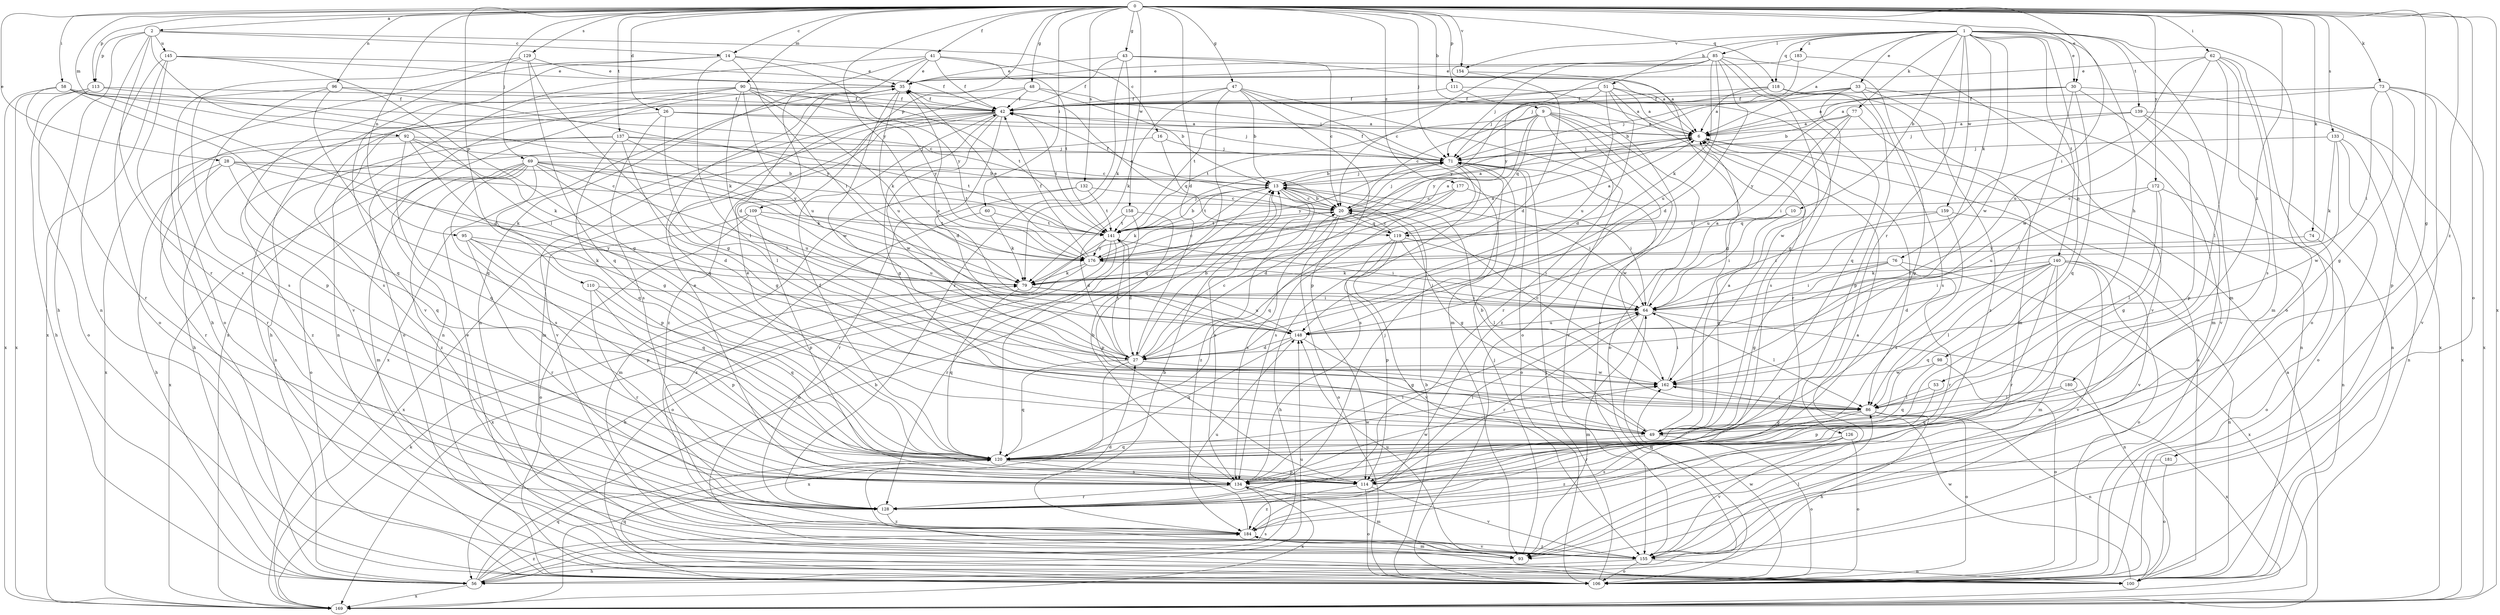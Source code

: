 strict digraph  {
0;
1;
2;
6;
9;
10;
13;
14;
16;
20;
26;
27;
28;
30;
33;
35;
41;
42;
43;
47;
48;
49;
51;
53;
56;
58;
60;
62;
64;
69;
71;
73;
74;
76;
77;
79;
85;
86;
90;
92;
93;
95;
96;
98;
100;
106;
109;
110;
111;
113;
114;
118;
119;
120;
126;
128;
129;
132;
133;
134;
137;
139;
140;
141;
145;
148;
154;
155;
158;
159;
162;
169;
172;
176;
177;
180;
181;
183;
184;
0 -> 2  [label=a];
0 -> 9  [label=b];
0 -> 14  [label=c];
0 -> 26  [label=d];
0 -> 27  [label=d];
0 -> 28  [label=e];
0 -> 30  [label=e];
0 -> 41  [label=f];
0 -> 43  [label=g];
0 -> 47  [label=g];
0 -> 48  [label=g];
0 -> 49  [label=g];
0 -> 58  [label=i];
0 -> 60  [label=i];
0 -> 62  [label=i];
0 -> 64  [label=i];
0 -> 69  [label=j];
0 -> 71  [label=j];
0 -> 73  [label=k];
0 -> 74  [label=k];
0 -> 90  [label=m];
0 -> 92  [label=m];
0 -> 95  [label=n];
0 -> 96  [label=n];
0 -> 106  [label=o];
0 -> 109  [label=p];
0 -> 110  [label=p];
0 -> 111  [label=p];
0 -> 113  [label=p];
0 -> 118  [label=q];
0 -> 129  [label=s];
0 -> 132  [label=s];
0 -> 133  [label=s];
0 -> 137  [label=t];
0 -> 154  [label=v];
0 -> 158  [label=w];
0 -> 169  [label=x];
0 -> 172  [label=y];
0 -> 176  [label=y];
0 -> 177  [label=z];
0 -> 180  [label=z];
0 -> 181  [label=z];
1 -> 6  [label=a];
1 -> 10  [label=b];
1 -> 30  [label=e];
1 -> 33  [label=e];
1 -> 51  [label=h];
1 -> 53  [label=h];
1 -> 76  [label=k];
1 -> 77  [label=k];
1 -> 85  [label=l];
1 -> 93  [label=m];
1 -> 98  [label=n];
1 -> 106  [label=o];
1 -> 118  [label=q];
1 -> 126  [label=r];
1 -> 139  [label=t];
1 -> 140  [label=t];
1 -> 154  [label=v];
1 -> 159  [label=w];
1 -> 162  [label=w];
1 -> 183  [label=z];
2 -> 14  [label=c];
2 -> 16  [label=c];
2 -> 56  [label=h];
2 -> 86  [label=l];
2 -> 100  [label=n];
2 -> 113  [label=p];
2 -> 128  [label=r];
2 -> 145  [label=u];
6 -> 71  [label=j];
6 -> 86  [label=l];
9 -> 6  [label=a];
9 -> 20  [label=c];
9 -> 106  [label=o];
9 -> 119  [label=q];
9 -> 128  [label=r];
9 -> 141  [label=t];
9 -> 155  [label=v];
9 -> 176  [label=y];
9 -> 184  [label=z];
10 -> 49  [label=g];
10 -> 64  [label=i];
10 -> 119  [label=q];
13 -> 20  [label=c];
13 -> 42  [label=f];
13 -> 64  [label=i];
13 -> 71  [label=j];
13 -> 79  [label=k];
13 -> 134  [label=s];
13 -> 141  [label=t];
13 -> 184  [label=z];
14 -> 35  [label=e];
14 -> 64  [label=i];
14 -> 86  [label=l];
14 -> 106  [label=o];
14 -> 155  [label=v];
14 -> 176  [label=y];
16 -> 71  [label=j];
16 -> 119  [label=q];
16 -> 184  [label=z];
20 -> 6  [label=a];
20 -> 13  [label=b];
20 -> 49  [label=g];
20 -> 71  [label=j];
20 -> 106  [label=o];
20 -> 119  [label=q];
20 -> 134  [label=s];
20 -> 141  [label=t];
26 -> 6  [label=a];
26 -> 56  [label=h];
26 -> 71  [label=j];
26 -> 86  [label=l];
26 -> 134  [label=s];
27 -> 13  [label=b];
27 -> 20  [label=c];
27 -> 120  [label=q];
27 -> 141  [label=t];
27 -> 162  [label=w];
27 -> 169  [label=x];
28 -> 13  [label=b];
28 -> 20  [label=c];
28 -> 56  [label=h];
28 -> 79  [label=k];
28 -> 120  [label=q];
28 -> 128  [label=r];
30 -> 6  [label=a];
30 -> 13  [label=b];
30 -> 42  [label=f];
30 -> 86  [label=l];
30 -> 93  [label=m];
30 -> 120  [label=q];
30 -> 169  [label=x];
33 -> 13  [label=b];
33 -> 42  [label=f];
33 -> 71  [label=j];
33 -> 134  [label=s];
33 -> 155  [label=v];
33 -> 162  [label=w];
33 -> 184  [label=z];
35 -> 42  [label=f];
35 -> 100  [label=n];
35 -> 148  [label=u];
35 -> 162  [label=w];
41 -> 6  [label=a];
41 -> 27  [label=d];
41 -> 35  [label=e];
41 -> 42  [label=f];
41 -> 100  [label=n];
41 -> 141  [label=t];
41 -> 169  [label=x];
42 -> 6  [label=a];
42 -> 27  [label=d];
42 -> 49  [label=g];
42 -> 93  [label=m];
42 -> 141  [label=t];
42 -> 155  [label=v];
42 -> 162  [label=w];
42 -> 169  [label=x];
42 -> 184  [label=z];
43 -> 6  [label=a];
43 -> 20  [label=c];
43 -> 35  [label=e];
43 -> 42  [label=f];
43 -> 79  [label=k];
43 -> 128  [label=r];
47 -> 13  [label=b];
47 -> 42  [label=f];
47 -> 79  [label=k];
47 -> 93  [label=m];
47 -> 106  [label=o];
47 -> 114  [label=p];
47 -> 120  [label=q];
48 -> 13  [label=b];
48 -> 42  [label=f];
48 -> 71  [label=j];
48 -> 120  [label=q];
48 -> 134  [label=s];
49 -> 6  [label=a];
49 -> 13  [label=b];
49 -> 106  [label=o];
49 -> 120  [label=q];
51 -> 6  [label=a];
51 -> 27  [label=d];
51 -> 42  [label=f];
51 -> 128  [label=r];
51 -> 134  [label=s];
51 -> 141  [label=t];
51 -> 148  [label=u];
51 -> 176  [label=y];
53 -> 86  [label=l];
53 -> 114  [label=p];
56 -> 13  [label=b];
56 -> 64  [label=i];
56 -> 120  [label=q];
56 -> 134  [label=s];
56 -> 148  [label=u];
56 -> 169  [label=x];
56 -> 184  [label=z];
58 -> 20  [label=c];
58 -> 27  [label=d];
58 -> 42  [label=f];
58 -> 120  [label=q];
58 -> 128  [label=r];
58 -> 169  [label=x];
60 -> 79  [label=k];
60 -> 141  [label=t];
60 -> 184  [label=z];
62 -> 35  [label=e];
62 -> 86  [label=l];
62 -> 93  [label=m];
62 -> 106  [label=o];
62 -> 134  [label=s];
62 -> 148  [label=u];
62 -> 162  [label=w];
64 -> 6  [label=a];
64 -> 86  [label=l];
64 -> 93  [label=m];
64 -> 100  [label=n];
64 -> 128  [label=r];
64 -> 148  [label=u];
69 -> 13  [label=b];
69 -> 27  [label=d];
69 -> 79  [label=k];
69 -> 93  [label=m];
69 -> 106  [label=o];
69 -> 114  [label=p];
69 -> 134  [label=s];
69 -> 141  [label=t];
69 -> 148  [label=u];
69 -> 169  [label=x];
69 -> 184  [label=z];
71 -> 13  [label=b];
71 -> 42  [label=f];
71 -> 106  [label=o];
71 -> 120  [label=q];
71 -> 134  [label=s];
71 -> 162  [label=w];
71 -> 176  [label=y];
73 -> 6  [label=a];
73 -> 42  [label=f];
73 -> 49  [label=g];
73 -> 64  [label=i];
73 -> 114  [label=p];
73 -> 155  [label=v];
73 -> 169  [label=x];
74 -> 106  [label=o];
74 -> 176  [label=y];
76 -> 49  [label=g];
76 -> 64  [label=i];
76 -> 79  [label=k];
76 -> 128  [label=r];
76 -> 169  [label=x];
77 -> 6  [label=a];
77 -> 64  [label=i];
77 -> 100  [label=n];
77 -> 148  [label=u];
77 -> 176  [label=y];
79 -> 64  [label=i];
79 -> 120  [label=q];
79 -> 148  [label=u];
85 -> 20  [label=c];
85 -> 27  [label=d];
85 -> 35  [label=e];
85 -> 49  [label=g];
85 -> 71  [label=j];
85 -> 79  [label=k];
85 -> 114  [label=p];
85 -> 120  [label=q];
85 -> 148  [label=u];
85 -> 176  [label=y];
86 -> 49  [label=g];
86 -> 56  [label=h];
86 -> 100  [label=n];
86 -> 106  [label=o];
86 -> 128  [label=r];
90 -> 42  [label=f];
90 -> 56  [label=h];
90 -> 79  [label=k];
90 -> 86  [label=l];
90 -> 100  [label=n];
90 -> 106  [label=o];
90 -> 141  [label=t];
90 -> 148  [label=u];
90 -> 176  [label=y];
92 -> 20  [label=c];
92 -> 49  [label=g];
92 -> 71  [label=j];
92 -> 79  [label=k];
92 -> 120  [label=q];
92 -> 128  [label=r];
93 -> 71  [label=j];
93 -> 148  [label=u];
95 -> 79  [label=k];
95 -> 114  [label=p];
95 -> 120  [label=q];
95 -> 128  [label=r];
95 -> 176  [label=y];
96 -> 42  [label=f];
96 -> 114  [label=p];
96 -> 120  [label=q];
96 -> 134  [label=s];
96 -> 176  [label=y];
98 -> 106  [label=o];
98 -> 120  [label=q];
98 -> 162  [label=w];
100 -> 6  [label=a];
100 -> 35  [label=e];
100 -> 162  [label=w];
106 -> 13  [label=b];
106 -> 71  [label=j];
106 -> 120  [label=q];
106 -> 162  [label=w];
109 -> 106  [label=o];
109 -> 114  [label=p];
109 -> 141  [label=t];
109 -> 148  [label=u];
109 -> 169  [label=x];
110 -> 64  [label=i];
110 -> 114  [label=p];
110 -> 120  [label=q];
110 -> 128  [label=r];
111 -> 6  [label=a];
111 -> 42  [label=f];
111 -> 155  [label=v];
113 -> 42  [label=f];
113 -> 56  [label=h];
113 -> 79  [label=k];
113 -> 106  [label=o];
113 -> 169  [label=x];
114 -> 64  [label=i];
114 -> 106  [label=o];
114 -> 155  [label=v];
114 -> 184  [label=z];
118 -> 6  [label=a];
118 -> 42  [label=f];
118 -> 71  [label=j];
118 -> 93  [label=m];
118 -> 114  [label=p];
119 -> 6  [label=a];
119 -> 20  [label=c];
119 -> 35  [label=e];
119 -> 56  [label=h];
119 -> 64  [label=i];
119 -> 86  [label=l];
119 -> 114  [label=p];
119 -> 155  [label=v];
120 -> 35  [label=e];
120 -> 42  [label=f];
120 -> 114  [label=p];
120 -> 134  [label=s];
120 -> 162  [label=w];
126 -> 106  [label=o];
126 -> 120  [label=q];
126 -> 155  [label=v];
126 -> 184  [label=z];
128 -> 71  [label=j];
128 -> 184  [label=z];
129 -> 35  [label=e];
129 -> 49  [label=g];
129 -> 56  [label=h];
129 -> 120  [label=q];
129 -> 155  [label=v];
132 -> 20  [label=c];
132 -> 93  [label=m];
132 -> 128  [label=r];
132 -> 141  [label=t];
133 -> 71  [label=j];
133 -> 79  [label=k];
133 -> 100  [label=n];
133 -> 106  [label=o];
133 -> 162  [label=w];
134 -> 13  [label=b];
134 -> 35  [label=e];
134 -> 64  [label=i];
134 -> 93  [label=m];
134 -> 128  [label=r];
134 -> 162  [label=w];
134 -> 169  [label=x];
137 -> 49  [label=g];
137 -> 71  [label=j];
137 -> 100  [label=n];
137 -> 120  [label=q];
137 -> 141  [label=t];
137 -> 169  [label=x];
137 -> 176  [label=y];
139 -> 6  [label=a];
139 -> 71  [label=j];
139 -> 100  [label=n];
139 -> 114  [label=p];
139 -> 169  [label=x];
140 -> 27  [label=d];
140 -> 64  [label=i];
140 -> 79  [label=k];
140 -> 86  [label=l];
140 -> 93  [label=m];
140 -> 100  [label=n];
140 -> 106  [label=o];
140 -> 120  [label=q];
140 -> 128  [label=r];
140 -> 155  [label=v];
141 -> 6  [label=a];
141 -> 13  [label=b];
141 -> 27  [label=d];
141 -> 64  [label=i];
141 -> 71  [label=j];
141 -> 106  [label=o];
141 -> 128  [label=r];
141 -> 169  [label=x];
141 -> 176  [label=y];
145 -> 35  [label=e];
145 -> 42  [label=f];
145 -> 49  [label=g];
145 -> 106  [label=o];
145 -> 134  [label=s];
145 -> 169  [label=x];
148 -> 27  [label=d];
148 -> 35  [label=e];
148 -> 49  [label=g];
148 -> 120  [label=q];
154 -> 27  [label=d];
154 -> 49  [label=g];
155 -> 13  [label=b];
155 -> 56  [label=h];
155 -> 86  [label=l];
155 -> 100  [label=n];
155 -> 106  [label=o];
155 -> 184  [label=z];
158 -> 27  [label=d];
158 -> 100  [label=n];
158 -> 114  [label=p];
158 -> 141  [label=t];
159 -> 64  [label=i];
159 -> 134  [label=s];
159 -> 141  [label=t];
159 -> 155  [label=v];
162 -> 20  [label=c];
162 -> 64  [label=i];
162 -> 86  [label=l];
169 -> 6  [label=a];
169 -> 79  [label=k];
172 -> 20  [label=c];
172 -> 49  [label=g];
172 -> 86  [label=l];
172 -> 100  [label=n];
172 -> 148  [label=u];
176 -> 6  [label=a];
176 -> 20  [label=c];
176 -> 35  [label=e];
176 -> 42  [label=f];
176 -> 56  [label=h];
176 -> 64  [label=i];
176 -> 79  [label=k];
177 -> 20  [label=c];
177 -> 27  [label=d];
177 -> 64  [label=i];
177 -> 134  [label=s];
180 -> 86  [label=l];
180 -> 120  [label=q];
180 -> 169  [label=x];
181 -> 106  [label=o];
181 -> 134  [label=s];
183 -> 35  [label=e];
183 -> 71  [label=j];
183 -> 155  [label=v];
184 -> 6  [label=a];
184 -> 27  [label=d];
184 -> 93  [label=m];
184 -> 148  [label=u];
184 -> 155  [label=v];
}
